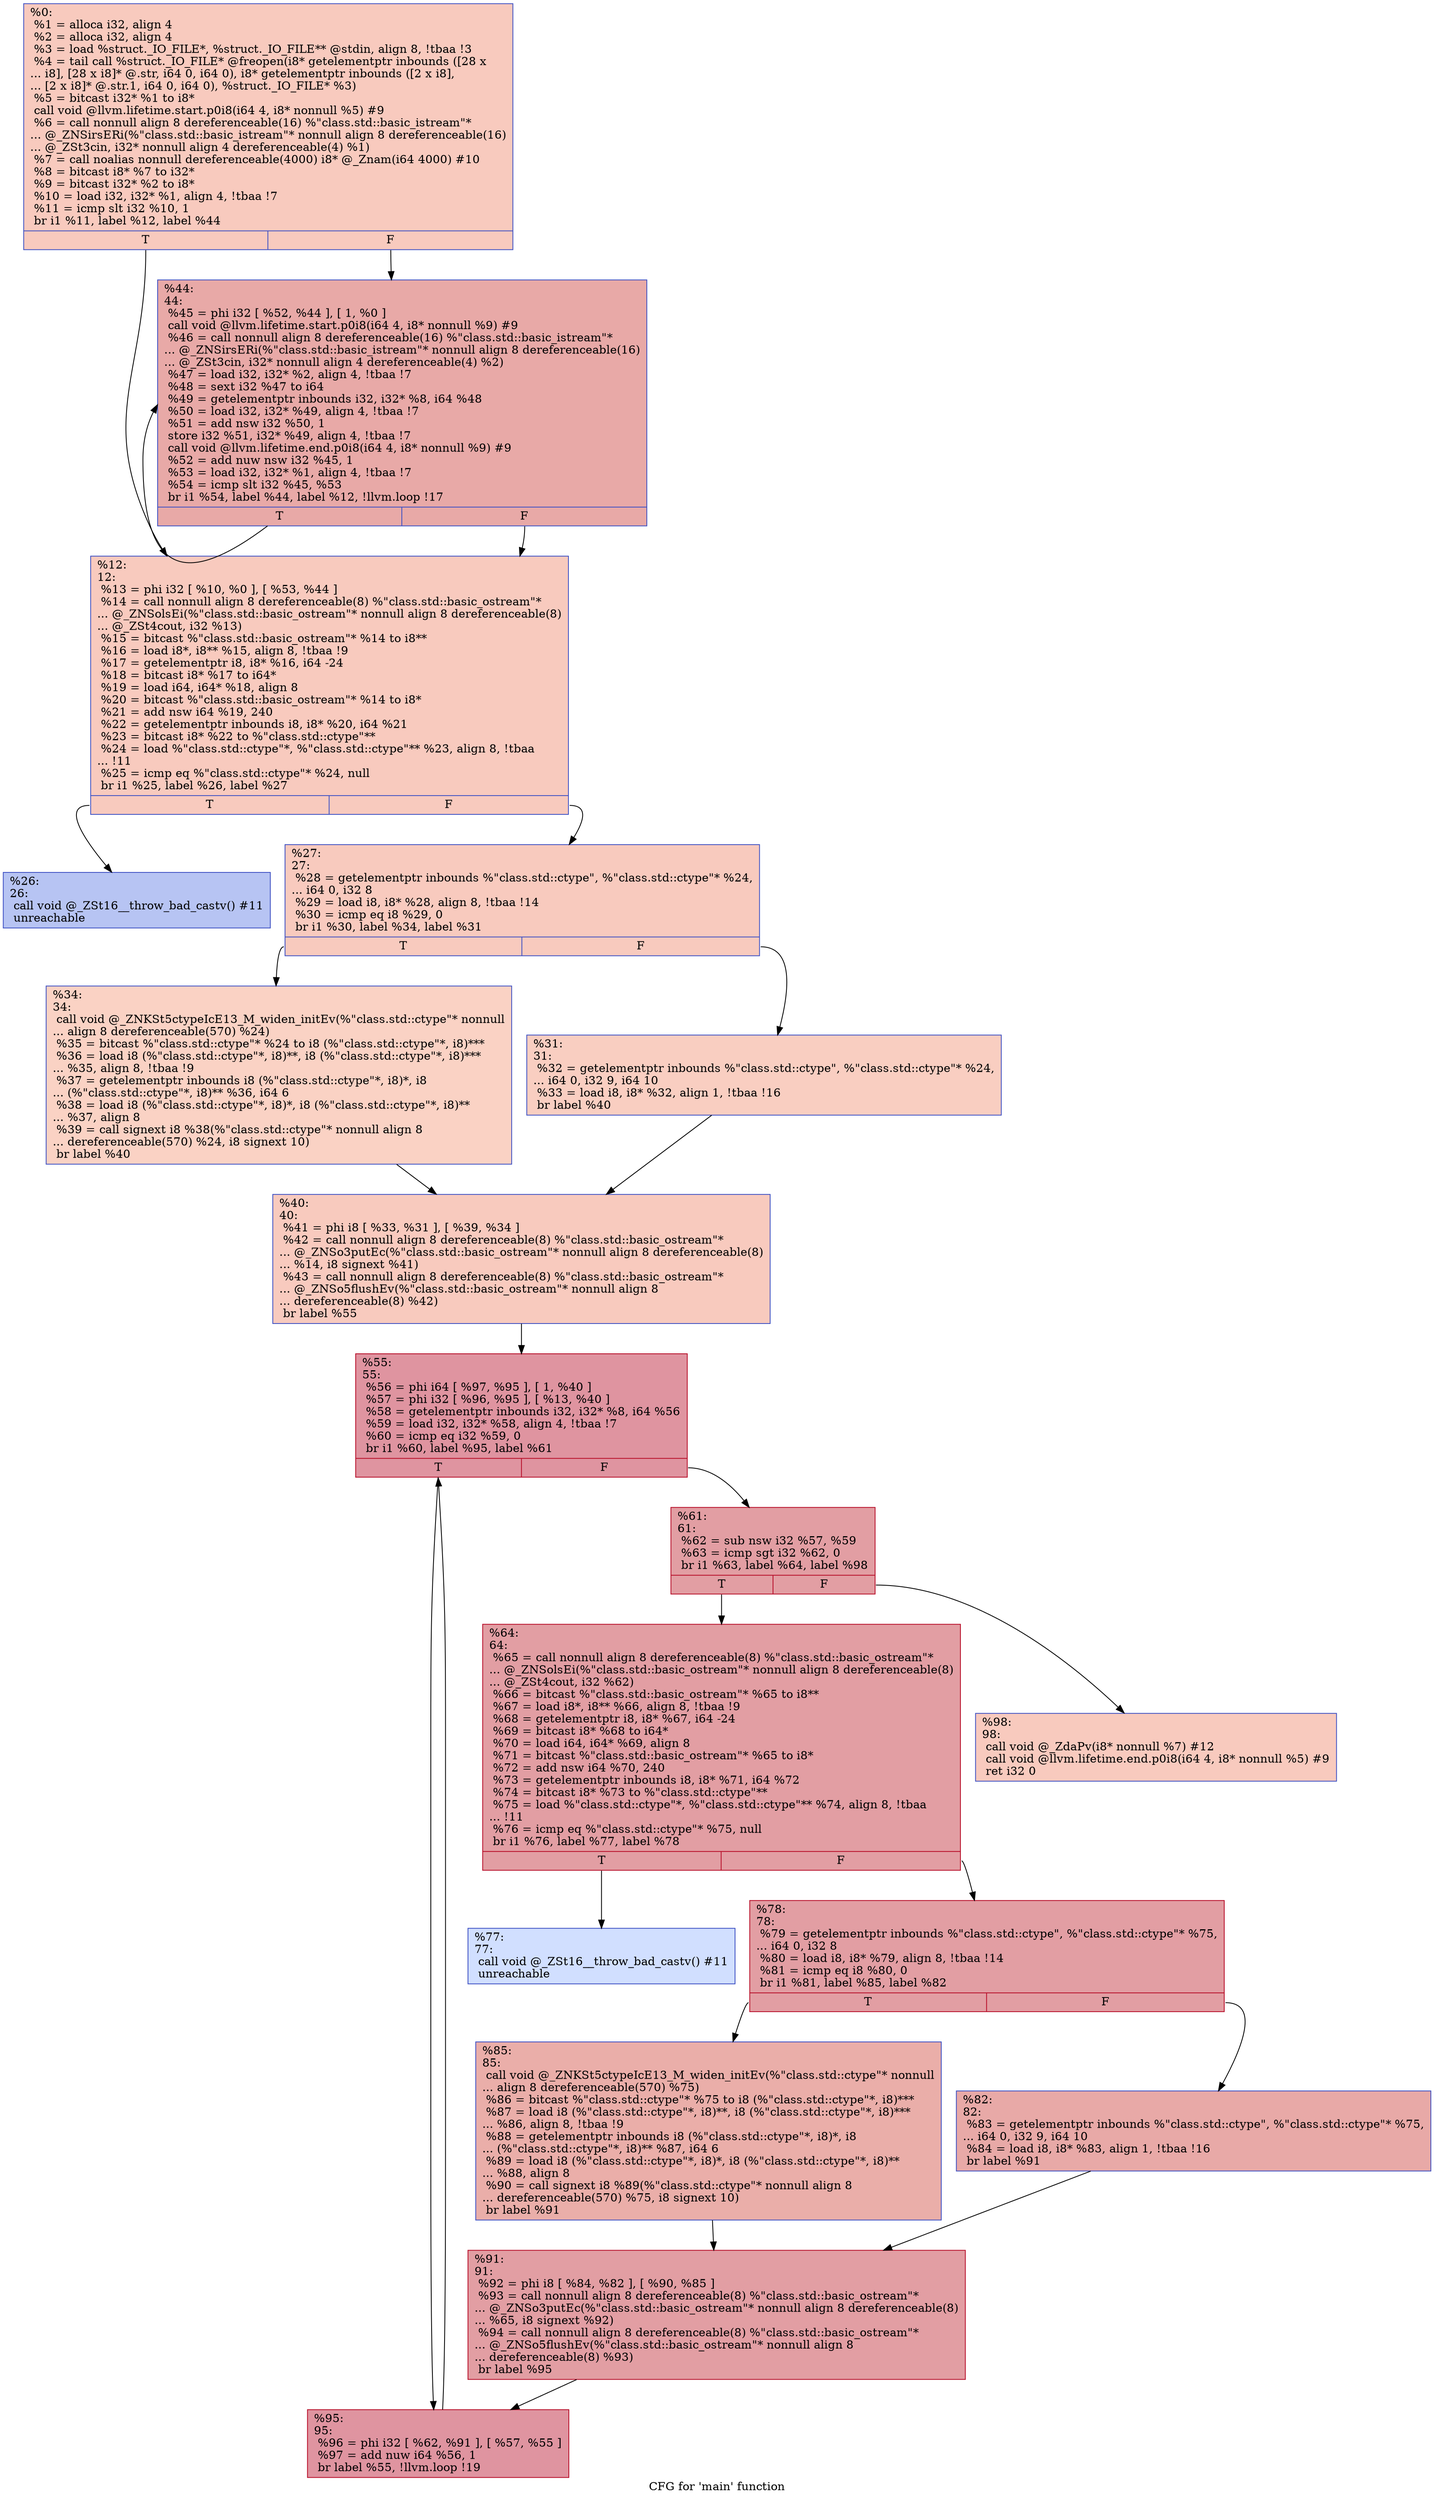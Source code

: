 digraph "CFG for 'main' function" {
	label="CFG for 'main' function";

	Node0x55cfd6103470 [shape=record,color="#3d50c3ff", style=filled, fillcolor="#ef886b70",label="{%0:\l  %1 = alloca i32, align 4\l  %2 = alloca i32, align 4\l  %3 = load %struct._IO_FILE*, %struct._IO_FILE** @stdin, align 8, !tbaa !3\l  %4 = tail call %struct._IO_FILE* @freopen(i8* getelementptr inbounds ([28 x\l... i8], [28 x i8]* @.str, i64 0, i64 0), i8* getelementptr inbounds ([2 x i8],\l... [2 x i8]* @.str.1, i64 0, i64 0), %struct._IO_FILE* %3)\l  %5 = bitcast i32* %1 to i8*\l  call void @llvm.lifetime.start.p0i8(i64 4, i8* nonnull %5) #9\l  %6 = call nonnull align 8 dereferenceable(16) %\"class.std::basic_istream\"*\l... @_ZNSirsERi(%\"class.std::basic_istream\"* nonnull align 8 dereferenceable(16)\l... @_ZSt3cin, i32* nonnull align 4 dereferenceable(4) %1)\l  %7 = call noalias nonnull dereferenceable(4000) i8* @_Znam(i64 4000) #10\l  %8 = bitcast i8* %7 to i32*\l  %9 = bitcast i32* %2 to i8*\l  %10 = load i32, i32* %1, align 4, !tbaa !7\l  %11 = icmp slt i32 %10, 1\l  br i1 %11, label %12, label %44\l|{<s0>T|<s1>F}}"];
	Node0x55cfd6103470:s0 -> Node0x55cfd6104690;
	Node0x55cfd6103470:s1 -> Node0x55cfd6106330;
	Node0x55cfd6104690 [shape=record,color="#3d50c3ff", style=filled, fillcolor="#ef886b70",label="{%12:\l12:                                               \l  %13 = phi i32 [ %10, %0 ], [ %53, %44 ]\l  %14 = call nonnull align 8 dereferenceable(8) %\"class.std::basic_ostream\"*\l... @_ZNSolsEi(%\"class.std::basic_ostream\"* nonnull align 8 dereferenceable(8)\l... @_ZSt4cout, i32 %13)\l  %15 = bitcast %\"class.std::basic_ostream\"* %14 to i8**\l  %16 = load i8*, i8** %15, align 8, !tbaa !9\l  %17 = getelementptr i8, i8* %16, i64 -24\l  %18 = bitcast i8* %17 to i64*\l  %19 = load i64, i64* %18, align 8\l  %20 = bitcast %\"class.std::basic_ostream\"* %14 to i8*\l  %21 = add nsw i64 %19, 240\l  %22 = getelementptr inbounds i8, i8* %20, i64 %21\l  %23 = bitcast i8* %22 to %\"class.std::ctype\"**\l  %24 = load %\"class.std::ctype\"*, %\"class.std::ctype\"** %23, align 8, !tbaa\l... !11\l  %25 = icmp eq %\"class.std::ctype\"* %24, null\l  br i1 %25, label %26, label %27\l|{<s0>T|<s1>F}}"];
	Node0x55cfd6104690:s0 -> Node0x55cfd6106f70;
	Node0x55cfd6104690:s1 -> Node0x55cfd6107000;
	Node0x55cfd6106f70 [shape=record,color="#3d50c3ff", style=filled, fillcolor="#5b7ae570",label="{%26:\l26:                                               \l  call void @_ZSt16__throw_bad_castv() #11\l  unreachable\l}"];
	Node0x55cfd6107000 [shape=record,color="#3d50c3ff", style=filled, fillcolor="#ef886b70",label="{%27:\l27:                                               \l  %28 = getelementptr inbounds %\"class.std::ctype\", %\"class.std::ctype\"* %24,\l... i64 0, i32 8\l  %29 = load i8, i8* %28, align 8, !tbaa !14\l  %30 = icmp eq i8 %29, 0\l  br i1 %30, label %34, label %31\l|{<s0>T|<s1>F}}"];
	Node0x55cfd6107000:s0 -> Node0x55cfd6107680;
	Node0x55cfd6107000:s1 -> Node0x55cfd6107710;
	Node0x55cfd6107710 [shape=record,color="#3d50c3ff", style=filled, fillcolor="#f2907270",label="{%31:\l31:                                               \l  %32 = getelementptr inbounds %\"class.std::ctype\", %\"class.std::ctype\"* %24,\l... i64 0, i32 9, i64 10\l  %33 = load i8, i8* %32, align 1, !tbaa !16\l  br label %40\l}"];
	Node0x55cfd6107710 -> Node0x55cfd6107c10;
	Node0x55cfd6107680 [shape=record,color="#3d50c3ff", style=filled, fillcolor="#f4987a70",label="{%34:\l34:                                               \l  call void @_ZNKSt5ctypeIcE13_M_widen_initEv(%\"class.std::ctype\"* nonnull\l... align 8 dereferenceable(570) %24)\l  %35 = bitcast %\"class.std::ctype\"* %24 to i8 (%\"class.std::ctype\"*, i8)***\l  %36 = load i8 (%\"class.std::ctype\"*, i8)**, i8 (%\"class.std::ctype\"*, i8)***\l... %35, align 8, !tbaa !9\l  %37 = getelementptr inbounds i8 (%\"class.std::ctype\"*, i8)*, i8\l... (%\"class.std::ctype\"*, i8)** %36, i64 6\l  %38 = load i8 (%\"class.std::ctype\"*, i8)*, i8 (%\"class.std::ctype\"*, i8)**\l... %37, align 8\l  %39 = call signext i8 %38(%\"class.std::ctype\"* nonnull align 8\l... dereferenceable(570) %24, i8 signext 10)\l  br label %40\l}"];
	Node0x55cfd6107680 -> Node0x55cfd6107c10;
	Node0x55cfd6107c10 [shape=record,color="#3d50c3ff", style=filled, fillcolor="#ef886b70",label="{%40:\l40:                                               \l  %41 = phi i8 [ %33, %31 ], [ %39, %34 ]\l  %42 = call nonnull align 8 dereferenceable(8) %\"class.std::basic_ostream\"*\l... @_ZNSo3putEc(%\"class.std::basic_ostream\"* nonnull align 8 dereferenceable(8)\l... %14, i8 signext %41)\l  %43 = call nonnull align 8 dereferenceable(8) %\"class.std::basic_ostream\"*\l... @_ZNSo5flushEv(%\"class.std::basic_ostream\"* nonnull align 8\l... dereferenceable(8) %42)\l  br label %55\l}"];
	Node0x55cfd6107c10 -> Node0x55cfd61096c0;
	Node0x55cfd6106330 [shape=record,color="#3d50c3ff", style=filled, fillcolor="#ca3b3770",label="{%44:\l44:                                               \l  %45 = phi i32 [ %52, %44 ], [ 1, %0 ]\l  call void @llvm.lifetime.start.p0i8(i64 4, i8* nonnull %9) #9\l  %46 = call nonnull align 8 dereferenceable(16) %\"class.std::basic_istream\"*\l... @_ZNSirsERi(%\"class.std::basic_istream\"* nonnull align 8 dereferenceable(16)\l... @_ZSt3cin, i32* nonnull align 4 dereferenceable(4) %2)\l  %47 = load i32, i32* %2, align 4, !tbaa !7\l  %48 = sext i32 %47 to i64\l  %49 = getelementptr inbounds i32, i32* %8, i64 %48\l  %50 = load i32, i32* %49, align 4, !tbaa !7\l  %51 = add nsw i32 %50, 1\l  store i32 %51, i32* %49, align 4, !tbaa !7\l  call void @llvm.lifetime.end.p0i8(i64 4, i8* nonnull %9) #9\l  %52 = add nuw nsw i32 %45, 1\l  %53 = load i32, i32* %1, align 4, !tbaa !7\l  %54 = icmp slt i32 %45, %53\l  br i1 %54, label %44, label %12, !llvm.loop !17\l|{<s0>T|<s1>F}}"];
	Node0x55cfd6106330:s0 -> Node0x55cfd6106330;
	Node0x55cfd6106330:s1 -> Node0x55cfd6104690;
	Node0x55cfd61096c0 [shape=record,color="#b70d28ff", style=filled, fillcolor="#b70d2870",label="{%55:\l55:                                               \l  %56 = phi i64 [ %97, %95 ], [ 1, %40 ]\l  %57 = phi i32 [ %96, %95 ], [ %13, %40 ]\l  %58 = getelementptr inbounds i32, i32* %8, i64 %56\l  %59 = load i32, i32* %58, align 4, !tbaa !7\l  %60 = icmp eq i32 %59, 0\l  br i1 %60, label %95, label %61\l|{<s0>T|<s1>F}}"];
	Node0x55cfd61096c0:s0 -> Node0x55cfd610a900;
	Node0x55cfd61096c0:s1 -> Node0x55cfd610ad00;
	Node0x55cfd610ad00 [shape=record,color="#b70d28ff", style=filled, fillcolor="#be242e70",label="{%61:\l61:                                               \l  %62 = sub nsw i32 %57, %59\l  %63 = icmp sgt i32 %62, 0\l  br i1 %63, label %64, label %98\l|{<s0>T|<s1>F}}"];
	Node0x55cfd610ad00:s0 -> Node0x55cfd610af60;
	Node0x55cfd610ad00:s1 -> Node0x55cfd610afb0;
	Node0x55cfd610af60 [shape=record,color="#b70d28ff", style=filled, fillcolor="#be242e70",label="{%64:\l64:                                               \l  %65 = call nonnull align 8 dereferenceable(8) %\"class.std::basic_ostream\"*\l... @_ZNSolsEi(%\"class.std::basic_ostream\"* nonnull align 8 dereferenceable(8)\l... @_ZSt4cout, i32 %62)\l  %66 = bitcast %\"class.std::basic_ostream\"* %65 to i8**\l  %67 = load i8*, i8** %66, align 8, !tbaa !9\l  %68 = getelementptr i8, i8* %67, i64 -24\l  %69 = bitcast i8* %68 to i64*\l  %70 = load i64, i64* %69, align 8\l  %71 = bitcast %\"class.std::basic_ostream\"* %65 to i8*\l  %72 = add nsw i64 %70, 240\l  %73 = getelementptr inbounds i8, i8* %71, i64 %72\l  %74 = bitcast i8* %73 to %\"class.std::ctype\"**\l  %75 = load %\"class.std::ctype\"*, %\"class.std::ctype\"** %74, align 8, !tbaa\l... !11\l  %76 = icmp eq %\"class.std::ctype\"* %75, null\l  br i1 %76, label %77, label %78\l|{<s0>T|<s1>F}}"];
	Node0x55cfd610af60:s0 -> Node0x55cfd610bdc0;
	Node0x55cfd610af60:s1 -> Node0x55cfd610be10;
	Node0x55cfd610bdc0 [shape=record,color="#3d50c3ff", style=filled, fillcolor="#96b7ff70",label="{%77:\l77:                                               \l  call void @_ZSt16__throw_bad_castv() #11\l  unreachable\l}"];
	Node0x55cfd610be10 [shape=record,color="#b70d28ff", style=filled, fillcolor="#be242e70",label="{%78:\l78:                                               \l  %79 = getelementptr inbounds %\"class.std::ctype\", %\"class.std::ctype\"* %75,\l... i64 0, i32 8\l  %80 = load i8, i8* %79, align 8, !tbaa !14\l  %81 = icmp eq i8 %80, 0\l  br i1 %81, label %85, label %82\l|{<s0>T|<s1>F}}"];
	Node0x55cfd610be10:s0 -> Node0x55cfd610c8a0;
	Node0x55cfd610be10:s1 -> Node0x55cfd610c8f0;
	Node0x55cfd610c8f0 [shape=record,color="#3d50c3ff", style=filled, fillcolor="#ca3b3770",label="{%82:\l82:                                               \l  %83 = getelementptr inbounds %\"class.std::ctype\", %\"class.std::ctype\"* %75,\l... i64 0, i32 9, i64 10\l  %84 = load i8, i8* %83, align 1, !tbaa !16\l  br label %91\l}"];
	Node0x55cfd610c8f0 -> Node0x55cfd610d070;
	Node0x55cfd610c8a0 [shape=record,color="#3d50c3ff", style=filled, fillcolor="#d0473d70",label="{%85:\l85:                                               \l  call void @_ZNKSt5ctypeIcE13_M_widen_initEv(%\"class.std::ctype\"* nonnull\l... align 8 dereferenceable(570) %75)\l  %86 = bitcast %\"class.std::ctype\"* %75 to i8 (%\"class.std::ctype\"*, i8)***\l  %87 = load i8 (%\"class.std::ctype\"*, i8)**, i8 (%\"class.std::ctype\"*, i8)***\l... %86, align 8, !tbaa !9\l  %88 = getelementptr inbounds i8 (%\"class.std::ctype\"*, i8)*, i8\l... (%\"class.std::ctype\"*, i8)** %87, i64 6\l  %89 = load i8 (%\"class.std::ctype\"*, i8)*, i8 (%\"class.std::ctype\"*, i8)**\l... %88, align 8\l  %90 = call signext i8 %89(%\"class.std::ctype\"* nonnull align 8\l... dereferenceable(570) %75, i8 signext 10)\l  br label %91\l}"];
	Node0x55cfd610c8a0 -> Node0x55cfd610d070;
	Node0x55cfd610d070 [shape=record,color="#b70d28ff", style=filled, fillcolor="#be242e70",label="{%91:\l91:                                               \l  %92 = phi i8 [ %84, %82 ], [ %90, %85 ]\l  %93 = call nonnull align 8 dereferenceable(8) %\"class.std::basic_ostream\"*\l... @_ZNSo3putEc(%\"class.std::basic_ostream\"* nonnull align 8 dereferenceable(8)\l... %65, i8 signext %92)\l  %94 = call nonnull align 8 dereferenceable(8) %\"class.std::basic_ostream\"*\l... @_ZNSo5flushEv(%\"class.std::basic_ostream\"* nonnull align 8\l... dereferenceable(8) %93)\l  br label %95\l}"];
	Node0x55cfd610d070 -> Node0x55cfd610a900;
	Node0x55cfd610a900 [shape=record,color="#b70d28ff", style=filled, fillcolor="#b70d2870",label="{%95:\l95:                                               \l  %96 = phi i32 [ %62, %91 ], [ %57, %55 ]\l  %97 = add nuw i64 %56, 1\l  br label %55, !llvm.loop !19\l}"];
	Node0x55cfd610a900 -> Node0x55cfd61096c0;
	Node0x55cfd610afb0 [shape=record,color="#3d50c3ff", style=filled, fillcolor="#ef886b70",label="{%98:\l98:                                               \l  call void @_ZdaPv(i8* nonnull %7) #12\l  call void @llvm.lifetime.end.p0i8(i64 4, i8* nonnull %5) #9\l  ret i32 0\l}"];
}
